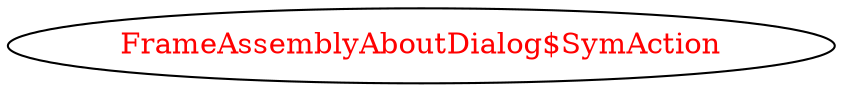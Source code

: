 digraph dependencyGraph {
 concentrate=true;
 ranksep="2.0";
 rankdir="LR"; 
 splines="ortho";
"FrameAssemblyAboutDialog$SymAction" [fontcolor="red"];
}